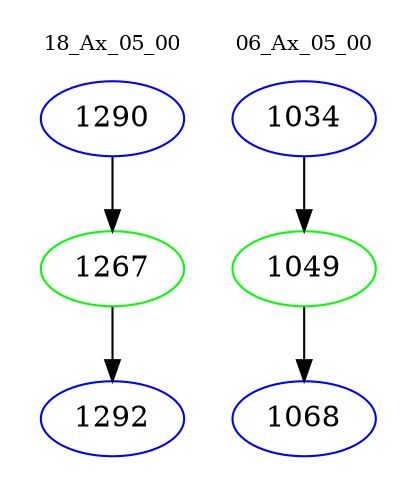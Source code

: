 digraph{
subgraph cluster_0 {
color = white
label = "18_Ax_05_00";
fontsize=10;
T0_1290 [label="1290", color="blue"]
T0_1290 -> T0_1267 [color="black"]
T0_1267 [label="1267", color="green"]
T0_1267 -> T0_1292 [color="black"]
T0_1292 [label="1292", color="blue"]
}
subgraph cluster_1 {
color = white
label = "06_Ax_05_00";
fontsize=10;
T1_1034 [label="1034", color="blue"]
T1_1034 -> T1_1049 [color="black"]
T1_1049 [label="1049", color="green"]
T1_1049 -> T1_1068 [color="black"]
T1_1068 [label="1068", color="blue"]
}
}

